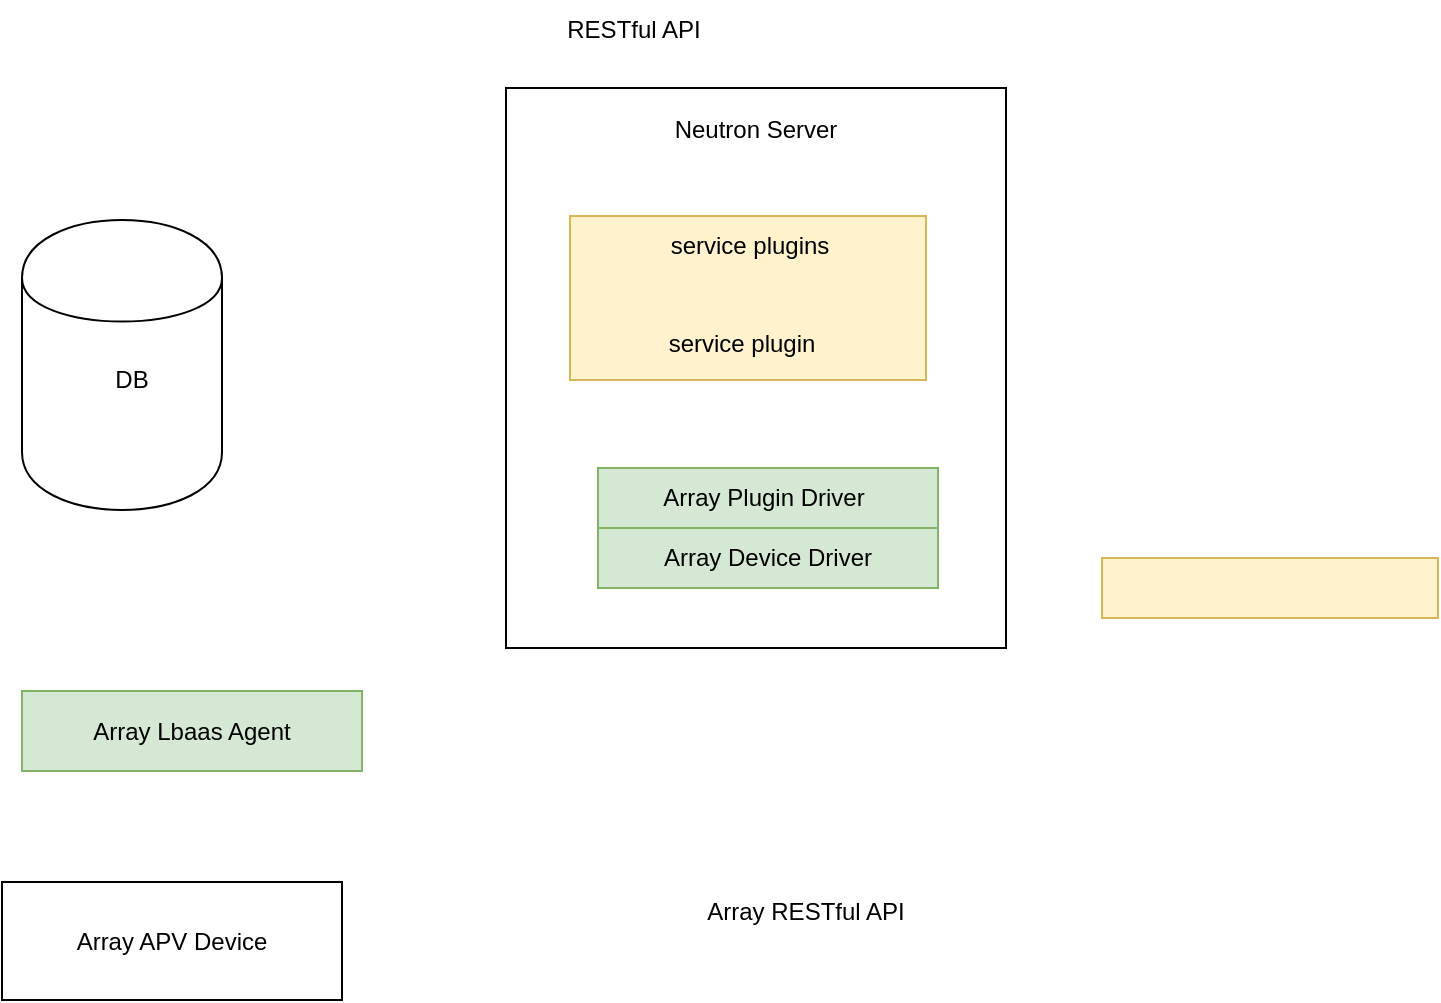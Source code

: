 <mxfile version="10.7.4" type="github"><diagram id="7N29zGMl4YyJZc-qTW2X" name="Page-1"><mxGraphModel dx="918" dy="648" grid="1" gridSize="10" guides="1" tooltips="1" connect="1" arrows="1" fold="1" page="1" pageScale="1" pageWidth="827" pageHeight="1169" math="0" shadow="0"><root><mxCell id="0"/><mxCell id="1" parent="0"/><mxCell id="S_-yiuZPqRbQBj3VuvO1-1" value="" style="rounded=0;whiteSpace=wrap;html=1;" parent="1" vertex="1"><mxGeometry x="322" y="104" width="250" height="280" as="geometry"/></mxCell><mxCell id="S_-yiuZPqRbQBj3VuvO1-3" value="" style="verticalLabelPosition=bottom;verticalAlign=top;html=1;shape=mxgraph.basic.layered_rect;dx=0;outlineConnect=0;fillColor=#fff2cc;strokeColor=#d6b656;" parent="1" vertex="1"><mxGeometry x="354" y="168" width="178" height="82" as="geometry"/></mxCell><mxCell id="GUvjcUXcu_N0Zd0C1J7k-2" value="Neutron Server" style="text;html=1;strokeColor=none;fillColor=none;align=center;verticalAlign=middle;whiteSpace=wrap;rounded=0;" parent="1" vertex="1"><mxGeometry x="392" y="110" width="110" height="30" as="geometry"/></mxCell><mxCell id="GUvjcUXcu_N0Zd0C1J7k-9" value="" style="rounded=0;whiteSpace=wrap;html=1;fillColor=#fff2cc;strokeColor=#d6b656;" parent="1" vertex="1"><mxGeometry x="620" y="339" width="168" height="30" as="geometry"/></mxCell><mxCell id="GUvjcUXcu_N0Zd0C1J7k-10" value="" style="rounded=0;whiteSpace=wrap;html=1;fillColor=#d5e8d4;strokeColor=#82b366;" parent="1" vertex="1"><mxGeometry x="368" y="324" width="170" height="30" as="geometry"/></mxCell><mxCell id="GUvjcUXcu_N0Zd0C1J7k-11" value="Array Lbaas Agent" style="rounded=0;whiteSpace=wrap;html=1;fillColor=#d5e8d4;strokeColor=#82b366;" parent="1" vertex="1"><mxGeometry x="80" y="405.5" width="170" height="40" as="geometry"/></mxCell><mxCell id="GUvjcUXcu_N0Zd0C1J7k-12" value="" style="rounded=0;whiteSpace=wrap;html=1;" parent="1" vertex="1"><mxGeometry x="70" y="501" width="170" height="59" as="geometry"/></mxCell><mxCell id="GUvjcUXcu_N0Zd0C1J7k-26" value="RESTful API" style="text;html=1;strokeColor=none;fillColor=none;align=center;verticalAlign=middle;whiteSpace=wrap;rounded=0;" parent="1" vertex="1"><mxGeometry x="338" y="60" width="96" height="29" as="geometry"/></mxCell><mxCell id="GUvjcUXcu_N0Zd0C1J7k-27" value="Array RESTful API" style="text;html=1;strokeColor=none;fillColor=none;align=center;verticalAlign=middle;whiteSpace=wrap;rounded=0;" parent="1" vertex="1"><mxGeometry x="419" y="501" width="106" height="29" as="geometry"/></mxCell><mxCell id="GUvjcUXcu_N0Zd0C1J7k-29" value="Array Device Driver" style="text;html=1;strokeColor=none;fillColor=none;align=center;verticalAlign=middle;whiteSpace=wrap;rounded=0;" parent="1" vertex="1"><mxGeometry x="390" y="329" width="126" height="20" as="geometry"/></mxCell><mxCell id="GUvjcUXcu_N0Zd0C1J7k-31" value="Array APV Device" style="text;html=1;strokeColor=none;fillColor=none;align=center;verticalAlign=middle;whiteSpace=wrap;rounded=0;" parent="1" vertex="1"><mxGeometry x="92" y="515.5" width="126" height="30" as="geometry"/></mxCell><mxCell id="GUvjcUXcu_N0Zd0C1J7k-34" value="" style="shape=cylinder;whiteSpace=wrap;html=1;boundedLbl=1;backgroundOutline=1;" parent="1" vertex="1"><mxGeometry x="80" y="170" width="100" height="145" as="geometry"/></mxCell><mxCell id="GUvjcUXcu_N0Zd0C1J7k-35" value="DB&lt;br&gt;" style="text;html=1;strokeColor=none;fillColor=none;align=center;verticalAlign=middle;whiteSpace=wrap;rounded=0;" parent="1" vertex="1"><mxGeometry x="115" y="240" width="40" height="20" as="geometry"/></mxCell><mxCell id="smrl4QoBjXWuJDJAb2sG-1" value="service plugins" style="text;html=1;strokeColor=none;fillColor=none;align=center;verticalAlign=middle;whiteSpace=wrap;rounded=0;" vertex="1" parent="1"><mxGeometry x="394" y="170" width="100" height="25" as="geometry"/></mxCell><mxCell id="smrl4QoBjXWuJDJAb2sG-3" value="" style="rounded=0;whiteSpace=wrap;html=1;fillColor=#d5e8d4;strokeColor=#82b366;" vertex="1" parent="1"><mxGeometry x="368" y="294" width="170" height="30" as="geometry"/></mxCell><mxCell id="smrl4QoBjXWuJDJAb2sG-4" value="Array Plugin Driver" style="text;html=1;strokeColor=none;fillColor=none;align=center;verticalAlign=middle;whiteSpace=wrap;rounded=0;" vertex="1" parent="1"><mxGeometry x="387.5" y="299" width="126" height="20" as="geometry"/></mxCell><mxCell id="smrl4QoBjXWuJDJAb2sG-6" value="service plugin" style="text;html=1;strokeColor=none;fillColor=none;align=center;verticalAlign=middle;whiteSpace=wrap;rounded=0;" vertex="1" parent="1"><mxGeometry x="370" y="219" width="140" height="25" as="geometry"/></mxCell></root></mxGraphModel></diagram></mxfile>